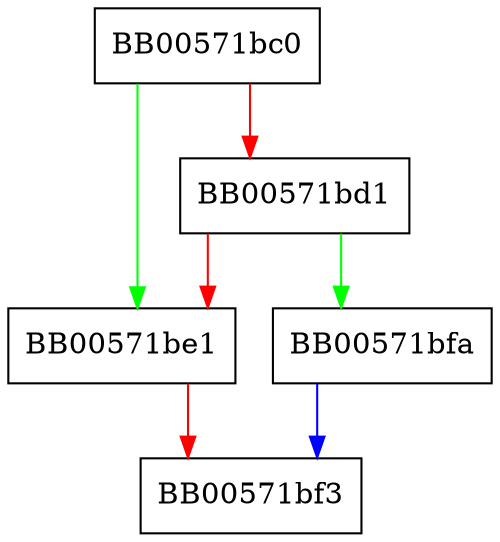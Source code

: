 digraph OPENSSL_INIT_set_config_appname {
  node [shape="box"];
  graph [splines=ortho];
  BB00571bc0 -> BB00571be1 [color="green"];
  BB00571bc0 -> BB00571bd1 [color="red"];
  BB00571bd1 -> BB00571bfa [color="green"];
  BB00571bd1 -> BB00571be1 [color="red"];
  BB00571be1 -> BB00571bf3 [color="red"];
  BB00571bfa -> BB00571bf3 [color="blue"];
}